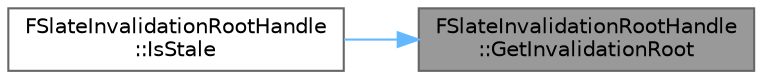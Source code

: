 digraph "FSlateInvalidationRootHandle::GetInvalidationRoot"
{
 // INTERACTIVE_SVG=YES
 // LATEX_PDF_SIZE
  bgcolor="transparent";
  edge [fontname=Helvetica,fontsize=10,labelfontname=Helvetica,labelfontsize=10];
  node [fontname=Helvetica,fontsize=10,shape=box,height=0.2,width=0.4];
  rankdir="RL";
  Node1 [id="Node000001",label="FSlateInvalidationRootHandle\l::GetInvalidationRoot",height=0.2,width=0.4,color="gray40", fillcolor="grey60", style="filled", fontcolor="black",tooltip=" "];
  Node1 -> Node2 [id="edge1_Node000001_Node000002",dir="back",color="steelblue1",style="solid",tooltip=" "];
  Node2 [id="Node000002",label="FSlateInvalidationRootHandle\l::IsStale",height=0.2,width=0.4,color="grey40", fillcolor="white", style="filled",URL="$db/d26/structFSlateInvalidationRootHandle.html#a928a6b3bc8ca6e928ee676f5a0818e17",tooltip=" "];
}
